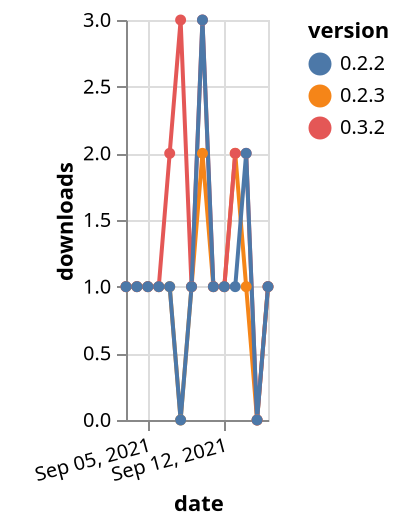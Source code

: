 {"$schema": "https://vega.github.io/schema/vega-lite/v5.json", "description": "A simple bar chart with embedded data.", "data": {"values": [{"date": "2021-09-03", "total": 360, "delta": 1, "version": "0.2.3"}, {"date": "2021-09-04", "total": 361, "delta": 1, "version": "0.2.3"}, {"date": "2021-09-05", "total": 362, "delta": 1, "version": "0.2.3"}, {"date": "2021-09-06", "total": 363, "delta": 1, "version": "0.2.3"}, {"date": "2021-09-07", "total": 364, "delta": 1, "version": "0.2.3"}, {"date": "2021-09-08", "total": 364, "delta": 0, "version": "0.2.3"}, {"date": "2021-09-09", "total": 365, "delta": 1, "version": "0.2.3"}, {"date": "2021-09-10", "total": 367, "delta": 2, "version": "0.2.3"}, {"date": "2021-09-11", "total": 368, "delta": 1, "version": "0.2.3"}, {"date": "2021-09-12", "total": 369, "delta": 1, "version": "0.2.3"}, {"date": "2021-09-13", "total": 371, "delta": 2, "version": "0.2.3"}, {"date": "2021-09-14", "total": 372, "delta": 1, "version": "0.2.3"}, {"date": "2021-09-15", "total": 372, "delta": 0, "version": "0.2.3"}, {"date": "2021-09-16", "total": 373, "delta": 1, "version": "0.2.3"}, {"date": "2021-09-03", "total": 160, "delta": 1, "version": "0.3.2"}, {"date": "2021-09-04", "total": 161, "delta": 1, "version": "0.3.2"}, {"date": "2021-09-05", "total": 162, "delta": 1, "version": "0.3.2"}, {"date": "2021-09-06", "total": 163, "delta": 1, "version": "0.3.2"}, {"date": "2021-09-07", "total": 165, "delta": 2, "version": "0.3.2"}, {"date": "2021-09-08", "total": 168, "delta": 3, "version": "0.3.2"}, {"date": "2021-09-09", "total": 169, "delta": 1, "version": "0.3.2"}, {"date": "2021-09-10", "total": 172, "delta": 3, "version": "0.3.2"}, {"date": "2021-09-11", "total": 173, "delta": 1, "version": "0.3.2"}, {"date": "2021-09-12", "total": 174, "delta": 1, "version": "0.3.2"}, {"date": "2021-09-13", "total": 176, "delta": 2, "version": "0.3.2"}, {"date": "2021-09-14", "total": 178, "delta": 2, "version": "0.3.2"}, {"date": "2021-09-15", "total": 178, "delta": 0, "version": "0.3.2"}, {"date": "2021-09-16", "total": 179, "delta": 1, "version": "0.3.2"}, {"date": "2021-09-03", "total": 702, "delta": 1, "version": "0.2.2"}, {"date": "2021-09-04", "total": 703, "delta": 1, "version": "0.2.2"}, {"date": "2021-09-05", "total": 704, "delta": 1, "version": "0.2.2"}, {"date": "2021-09-06", "total": 705, "delta": 1, "version": "0.2.2"}, {"date": "2021-09-07", "total": 706, "delta": 1, "version": "0.2.2"}, {"date": "2021-09-08", "total": 706, "delta": 0, "version": "0.2.2"}, {"date": "2021-09-09", "total": 707, "delta": 1, "version": "0.2.2"}, {"date": "2021-09-10", "total": 710, "delta": 3, "version": "0.2.2"}, {"date": "2021-09-11", "total": 711, "delta": 1, "version": "0.2.2"}, {"date": "2021-09-12", "total": 712, "delta": 1, "version": "0.2.2"}, {"date": "2021-09-13", "total": 713, "delta": 1, "version": "0.2.2"}, {"date": "2021-09-14", "total": 715, "delta": 2, "version": "0.2.2"}, {"date": "2021-09-15", "total": 715, "delta": 0, "version": "0.2.2"}, {"date": "2021-09-16", "total": 716, "delta": 1, "version": "0.2.2"}]}, "width": "container", "mark": {"type": "line", "point": {"filled": true}}, "encoding": {"x": {"field": "date", "type": "temporal", "timeUnit": "yearmonthdate", "title": "date", "axis": {"labelAngle": -15}}, "y": {"field": "delta", "type": "quantitative", "title": "downloads"}, "color": {"field": "version", "type": "nominal"}, "tooltip": {"field": "delta"}}}